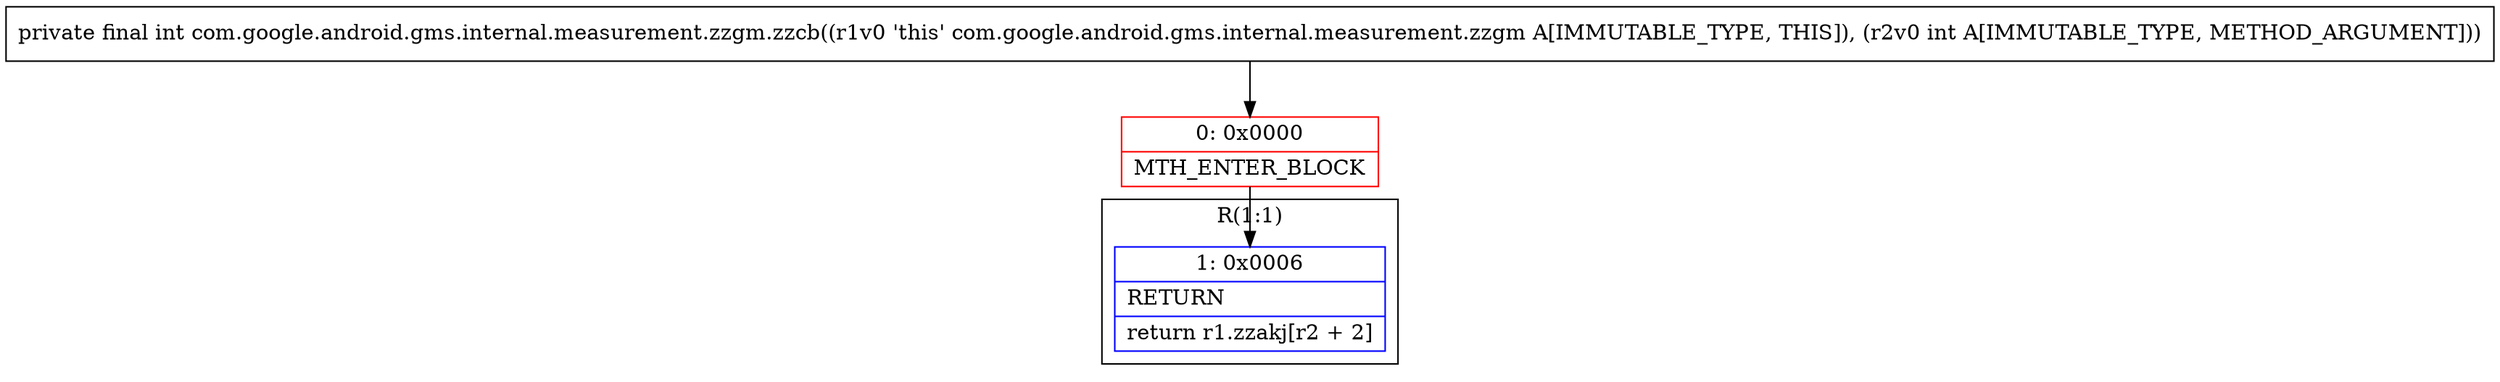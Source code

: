 digraph "CFG forcom.google.android.gms.internal.measurement.zzgm.zzcb(I)I" {
subgraph cluster_Region_137283641 {
label = "R(1:1)";
node [shape=record,color=blue];
Node_1 [shape=record,label="{1\:\ 0x0006|RETURN\l|return r1.zzakj[r2 + 2]\l}"];
}
Node_0 [shape=record,color=red,label="{0\:\ 0x0000|MTH_ENTER_BLOCK\l}"];
MethodNode[shape=record,label="{private final int com.google.android.gms.internal.measurement.zzgm.zzcb((r1v0 'this' com.google.android.gms.internal.measurement.zzgm A[IMMUTABLE_TYPE, THIS]), (r2v0 int A[IMMUTABLE_TYPE, METHOD_ARGUMENT])) }"];
MethodNode -> Node_0;
Node_0 -> Node_1;
}

